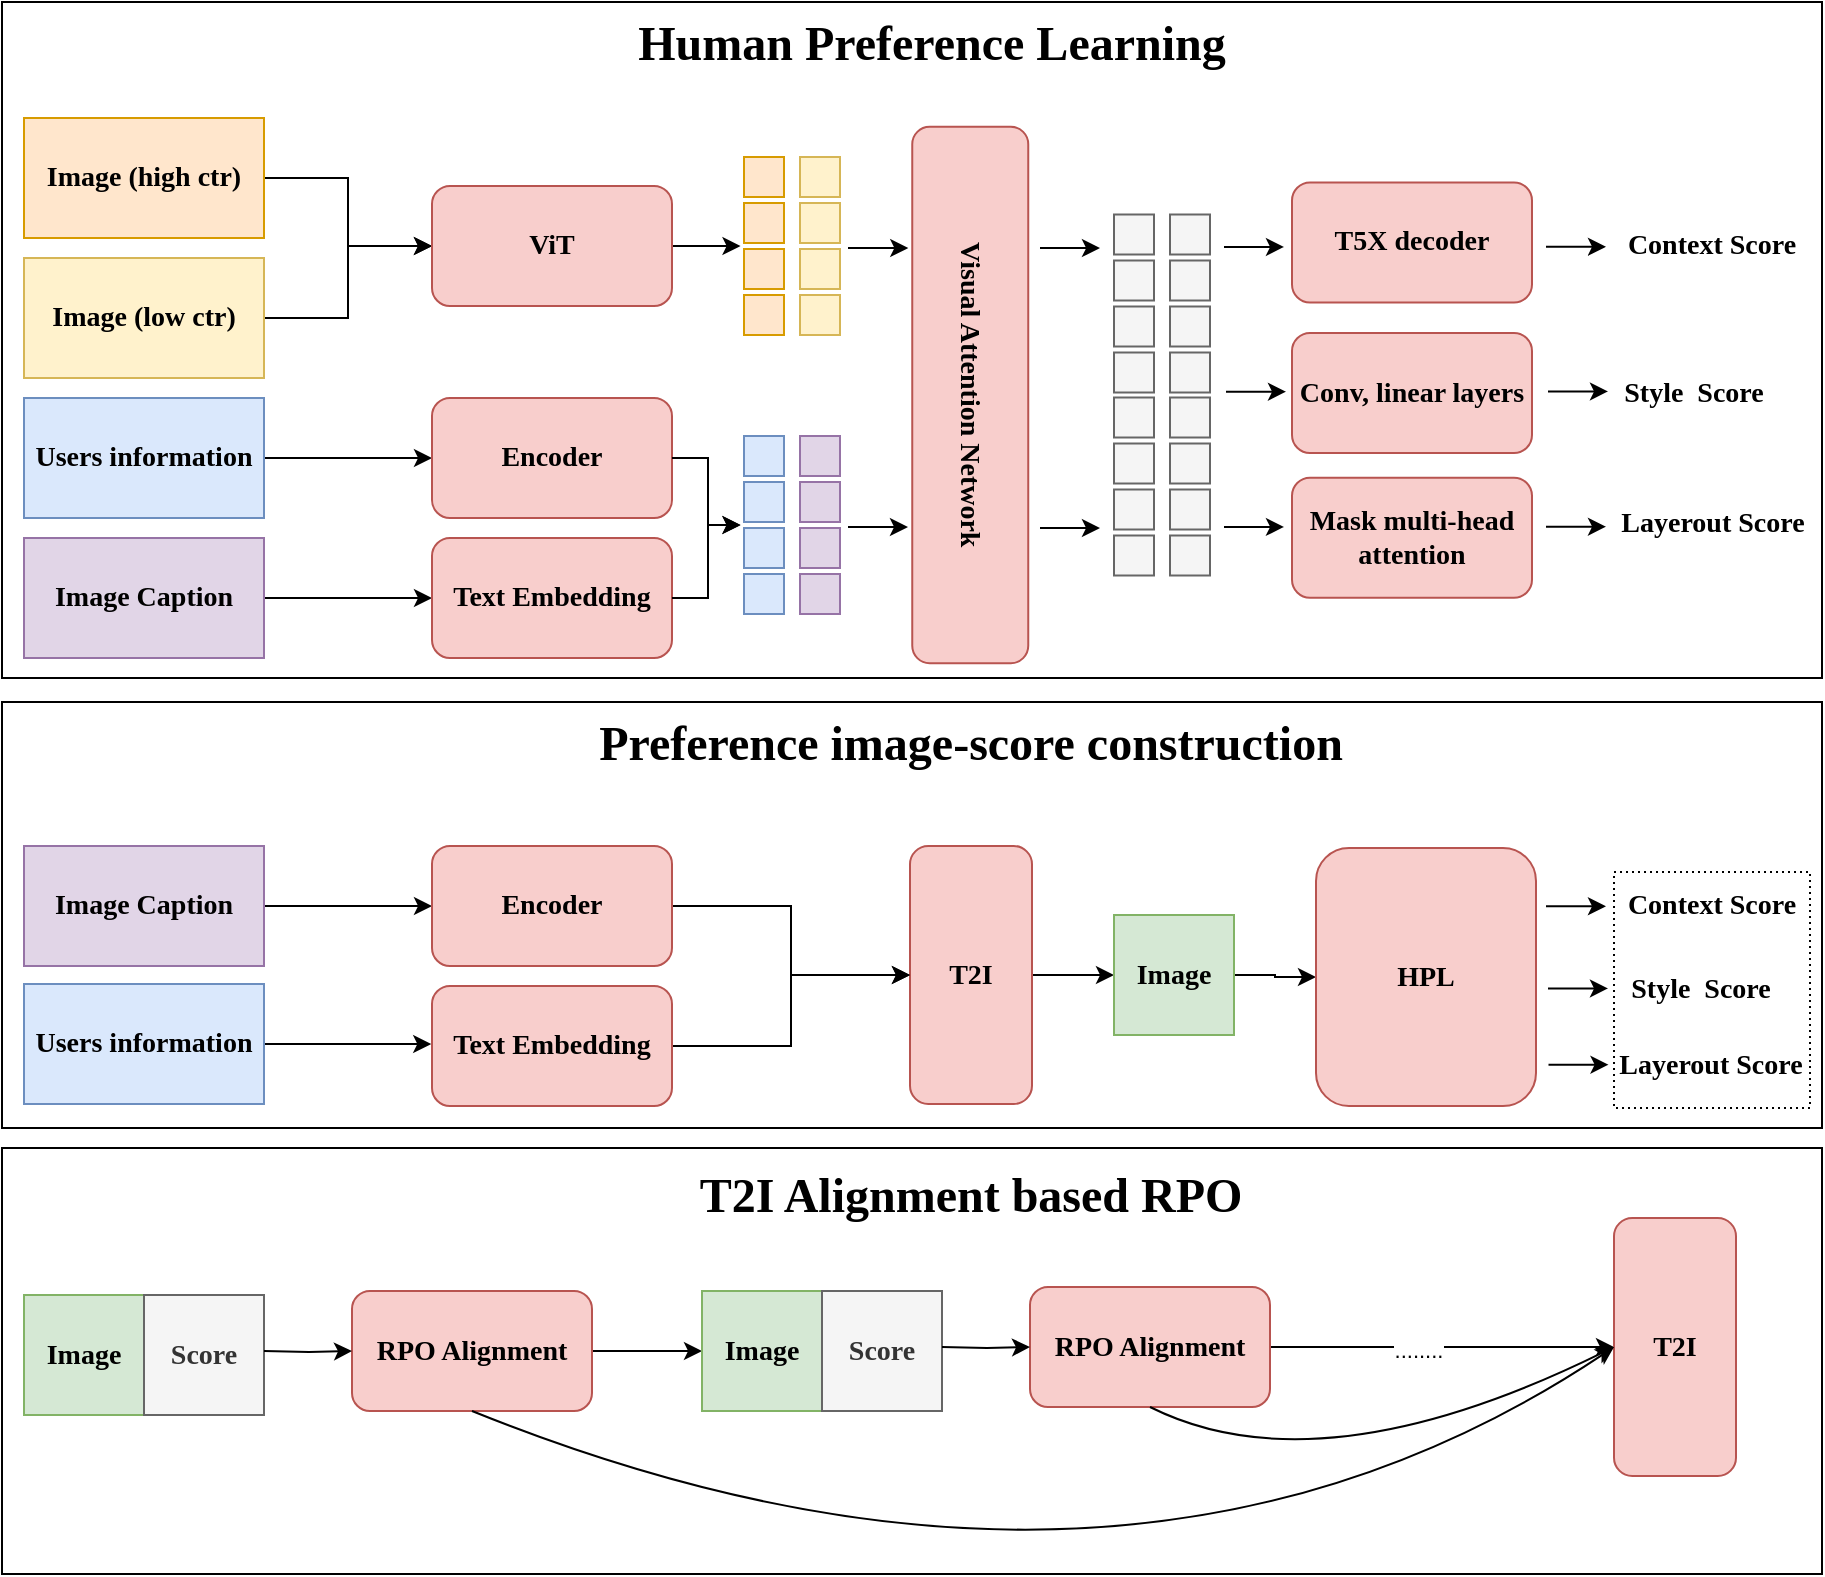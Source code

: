 <mxfile version="24.4.6" type="github">
  <diagram name="第 1 页" id="VigDZH_SlaEFcO5MSUsT">
    <mxGraphModel dx="2298" dy="916" grid="0" gridSize="10" guides="1" tooltips="1" connect="1" arrows="1" fold="1" page="0" pageScale="1" pageWidth="827" pageHeight="1169" math="0" shadow="0">
      <root>
        <mxCell id="0" />
        <mxCell id="1" parent="0" />
        <mxCell id="CV6AGfELzz5HWep0wJ_G-137" value="" style="rounded=0;whiteSpace=wrap;html=1;" vertex="1" parent="1">
          <mxGeometry x="139" y="710" width="910" height="213" as="geometry" />
        </mxCell>
        <mxCell id="CV6AGfELzz5HWep0wJ_G-124" value="" style="rounded=0;whiteSpace=wrap;html=1;" vertex="1" parent="1">
          <mxGeometry x="139" y="487" width="910" height="213" as="geometry" />
        </mxCell>
        <mxCell id="CV6AGfELzz5HWep0wJ_G-79" value="" style="rounded=0;whiteSpace=wrap;html=1;" vertex="1" parent="1">
          <mxGeometry x="139" y="137" width="910" height="338" as="geometry" />
        </mxCell>
        <mxCell id="CV6AGfELzz5HWep0wJ_G-11" style="edgeStyle=orthogonalEdgeStyle;rounded=0;orthogonalLoop=1;jettySize=auto;html=1;fontFamily=Times New Roman;fontSize=14;fontStyle=1" edge="1" parent="1" source="CV6AGfELzz5HWep0wJ_G-1" target="CV6AGfELzz5HWep0wJ_G-7">
          <mxGeometry relative="1" as="geometry" />
        </mxCell>
        <mxCell id="CV6AGfELzz5HWep0wJ_G-1" value="Image Caption" style="rounded=0;whiteSpace=wrap;html=1;fillColor=#e1d5e7;strokeColor=#9673a6;fontFamily=Times New Roman;fontSize=14;fontStyle=1" vertex="1" parent="1">
          <mxGeometry x="150" y="405" width="120" height="60" as="geometry" />
        </mxCell>
        <mxCell id="CV6AGfELzz5HWep0wJ_G-105" value="" style="rounded=0;whiteSpace=wrap;html=1;dashed=1;dashPattern=1 2;" vertex="1" parent="1">
          <mxGeometry x="945" y="572" width="98" height="118" as="geometry" />
        </mxCell>
        <mxCell id="CV6AGfELzz5HWep0wJ_G-8" style="edgeStyle=orthogonalEdgeStyle;rounded=0;orthogonalLoop=1;jettySize=auto;html=1;entryX=0;entryY=0.5;entryDx=0;entryDy=0;fontFamily=Times New Roman;fontSize=14;fontStyle=1" edge="1" parent="1" source="CV6AGfELzz5HWep0wJ_G-2" target="CV6AGfELzz5HWep0wJ_G-5">
          <mxGeometry relative="1" as="geometry" />
        </mxCell>
        <mxCell id="CV6AGfELzz5HWep0wJ_G-2" value="Image (high ctr)" style="rounded=0;whiteSpace=wrap;html=1;fillColor=#ffe6cc;strokeColor=#d79b00;fontFamily=Times New Roman;fontSize=14;fontStyle=1" vertex="1" parent="1">
          <mxGeometry x="150" y="195" width="120" height="60" as="geometry" />
        </mxCell>
        <mxCell id="CV6AGfELzz5HWep0wJ_G-9" style="edgeStyle=orthogonalEdgeStyle;rounded=0;orthogonalLoop=1;jettySize=auto;html=1;entryX=0;entryY=0.5;entryDx=0;entryDy=0;fontFamily=Times New Roman;fontSize=14;fontStyle=1" edge="1" parent="1" source="CV6AGfELzz5HWep0wJ_G-3" target="CV6AGfELzz5HWep0wJ_G-5">
          <mxGeometry relative="1" as="geometry" />
        </mxCell>
        <mxCell id="CV6AGfELzz5HWep0wJ_G-3" value="Image (low ctr)" style="rounded=0;whiteSpace=wrap;html=1;fillColor=#fff2cc;strokeColor=#d6b656;fontFamily=Times New Roman;fontSize=14;fontStyle=1" vertex="1" parent="1">
          <mxGeometry x="150" y="265" width="120" height="60" as="geometry" />
        </mxCell>
        <mxCell id="CV6AGfELzz5HWep0wJ_G-10" style="edgeStyle=orthogonalEdgeStyle;rounded=0;orthogonalLoop=1;jettySize=auto;html=1;entryX=0;entryY=0.5;entryDx=0;entryDy=0;fontFamily=Times New Roman;fontSize=14;fontStyle=1" edge="1" parent="1" source="CV6AGfELzz5HWep0wJ_G-4" target="CV6AGfELzz5HWep0wJ_G-6">
          <mxGeometry relative="1" as="geometry" />
        </mxCell>
        <mxCell id="CV6AGfELzz5HWep0wJ_G-4" value="Users information" style="rounded=0;whiteSpace=wrap;html=1;fillColor=#dae8fc;strokeColor=#6c8ebf;fontFamily=Times New Roman;fontSize=14;fontStyle=1" vertex="1" parent="1">
          <mxGeometry x="150" y="335" width="120" height="60" as="geometry" />
        </mxCell>
        <mxCell id="CV6AGfELzz5HWep0wJ_G-26" style="edgeStyle=orthogonalEdgeStyle;rounded=0;orthogonalLoop=1;jettySize=auto;html=1;fontFamily=Times New Roman;fontSize=14;fontStyle=1" edge="1" parent="1" source="CV6AGfELzz5HWep0wJ_G-5">
          <mxGeometry relative="1" as="geometry">
            <mxPoint x="508.261" y="259" as="targetPoint" />
          </mxGeometry>
        </mxCell>
        <mxCell id="CV6AGfELzz5HWep0wJ_G-5" value="ViT" style="rounded=1;whiteSpace=wrap;html=1;fillColor=#f8cecc;strokeColor=#b85450;fontFamily=Times New Roman;fontSize=14;fontStyle=1" vertex="1" parent="1">
          <mxGeometry x="354" y="229" width="120" height="60" as="geometry" />
        </mxCell>
        <mxCell id="CV6AGfELzz5HWep0wJ_G-6" value="Encoder" style="rounded=1;whiteSpace=wrap;html=1;fillColor=#f8cecc;strokeColor=#b85450;fontFamily=Times New Roman;fontSize=14;fontStyle=1" vertex="1" parent="1">
          <mxGeometry x="354" y="335" width="120" height="60" as="geometry" />
        </mxCell>
        <mxCell id="CV6AGfELzz5HWep0wJ_G-7" value="Text Embedding" style="rounded=1;whiteSpace=wrap;html=1;fillColor=#f8cecc;strokeColor=#b85450;fontFamily=Times New Roman;fontSize=14;fontStyle=1" vertex="1" parent="1">
          <mxGeometry x="354" y="405" width="120" height="60" as="geometry" />
        </mxCell>
        <mxCell id="CV6AGfELzz5HWep0wJ_G-14" value="" style="rounded=0;whiteSpace=wrap;html=1;fillColor=#ffe6cc;strokeColor=#d79b00;fontFamily=Times New Roman;fontSize=14;fontStyle=1" vertex="1" parent="1">
          <mxGeometry x="510" y="214.5" width="20" height="20" as="geometry" />
        </mxCell>
        <mxCell id="CV6AGfELzz5HWep0wJ_G-15" value="" style="rounded=0;whiteSpace=wrap;html=1;fillColor=#ffe6cc;strokeColor=#d79b00;fontFamily=Times New Roman;fontSize=14;fontStyle=1" vertex="1" parent="1">
          <mxGeometry x="510" y="237.5" width="20" height="20" as="geometry" />
        </mxCell>
        <mxCell id="CV6AGfELzz5HWep0wJ_G-16" value="" style="rounded=0;whiteSpace=wrap;html=1;fillColor=#ffe6cc;strokeColor=#d79b00;fontFamily=Times New Roman;fontSize=14;fontStyle=1" vertex="1" parent="1">
          <mxGeometry x="510" y="260.5" width="20" height="20" as="geometry" />
        </mxCell>
        <mxCell id="CV6AGfELzz5HWep0wJ_G-17" value="" style="rounded=0;whiteSpace=wrap;html=1;fillColor=#ffe6cc;strokeColor=#d79b00;fontFamily=Times New Roman;fontSize=14;fontStyle=1" vertex="1" parent="1">
          <mxGeometry x="510" y="283.5" width="20" height="20" as="geometry" />
        </mxCell>
        <mxCell id="CV6AGfELzz5HWep0wJ_G-20" value="" style="rounded=0;whiteSpace=wrap;html=1;fillColor=#fff2cc;strokeColor=#d6b656;fontFamily=Times New Roman;fontSize=14;fontStyle=1" vertex="1" parent="1">
          <mxGeometry x="538" y="214.5" width="20" height="20" as="geometry" />
        </mxCell>
        <mxCell id="CV6AGfELzz5HWep0wJ_G-21" value="" style="rounded=0;whiteSpace=wrap;html=1;fillColor=#fff2cc;strokeColor=#d6b656;fontFamily=Times New Roman;fontSize=14;fontStyle=1" vertex="1" parent="1">
          <mxGeometry x="538" y="237.5" width="20" height="20" as="geometry" />
        </mxCell>
        <mxCell id="CV6AGfELzz5HWep0wJ_G-22" value="" style="rounded=0;whiteSpace=wrap;html=1;fillColor=#fff2cc;strokeColor=#d6b656;fontFamily=Times New Roman;fontSize=14;fontStyle=1" vertex="1" parent="1">
          <mxGeometry x="538" y="260.5" width="20" height="20" as="geometry" />
        </mxCell>
        <mxCell id="CV6AGfELzz5HWep0wJ_G-23" value="" style="rounded=0;whiteSpace=wrap;html=1;fillColor=#fff2cc;strokeColor=#d6b656;fontFamily=Times New Roman;fontSize=14;fontStyle=1" vertex="1" parent="1">
          <mxGeometry x="538" y="283.5" width="20" height="20" as="geometry" />
        </mxCell>
        <mxCell id="CV6AGfELzz5HWep0wJ_G-27" value="Visual Attention Network" style="rounded=1;whiteSpace=wrap;html=1;rotation=90;fillColor=#f8cecc;strokeColor=#b85450;fontFamily=Times New Roman;fontSize=14;fontStyle=1" vertex="1" parent="1">
          <mxGeometry x="489" y="304.5" width="268.25" height="58" as="geometry" />
        </mxCell>
        <mxCell id="CV6AGfELzz5HWep0wJ_G-32" value="" style="endArrow=classic;html=1;rounded=0;entryX=0.226;entryY=1.034;entryDx=0;entryDy=0;entryPerimeter=0;fontFamily=Times New Roman;fontSize=14;fontStyle=1" edge="1" parent="1" target="CV6AGfELzz5HWep0wJ_G-27">
          <mxGeometry width="50" height="50" relative="1" as="geometry">
            <mxPoint x="562" y="260" as="sourcePoint" />
            <mxPoint x="601" y="256" as="targetPoint" />
          </mxGeometry>
        </mxCell>
        <mxCell id="CV6AGfELzz5HWep0wJ_G-37" value="" style="rounded=0;whiteSpace=wrap;html=1;fillColor=#f5f5f5;strokeColor=#666666;fontColor=#333333;fontFamily=Times New Roman;fontSize=14;fontStyle=1" vertex="1" parent="1">
          <mxGeometry x="695" y="243.25" width="20" height="20" as="geometry" />
        </mxCell>
        <mxCell id="CV6AGfELzz5HWep0wJ_G-38" value="" style="rounded=0;whiteSpace=wrap;html=1;fillColor=#f5f5f5;strokeColor=#666666;fontColor=#333333;fontFamily=Times New Roman;fontSize=14;fontStyle=1" vertex="1" parent="1">
          <mxGeometry x="695" y="266.25" width="20" height="20" as="geometry" />
        </mxCell>
        <mxCell id="CV6AGfELzz5HWep0wJ_G-39" value="" style="rounded=0;whiteSpace=wrap;html=1;fillColor=#f5f5f5;strokeColor=#666666;fontColor=#333333;fontFamily=Times New Roman;fontSize=14;fontStyle=1" vertex="1" parent="1">
          <mxGeometry x="695" y="289.25" width="20" height="20" as="geometry" />
        </mxCell>
        <mxCell id="CV6AGfELzz5HWep0wJ_G-40" value="" style="rounded=0;whiteSpace=wrap;html=1;fillColor=#f5f5f5;strokeColor=#666666;fontColor=#333333;fontFamily=Times New Roman;fontSize=14;fontStyle=1" vertex="1" parent="1">
          <mxGeometry x="695" y="312.25" width="20" height="20" as="geometry" />
        </mxCell>
        <mxCell id="CV6AGfELzz5HWep0wJ_G-41" value="" style="rounded=0;whiteSpace=wrap;html=1;fillColor=#f5f5f5;strokeColor=#666666;fontColor=#333333;fontFamily=Times New Roman;fontSize=14;fontStyle=1" vertex="1" parent="1">
          <mxGeometry x="723" y="243.25" width="20" height="20" as="geometry" />
        </mxCell>
        <mxCell id="CV6AGfELzz5HWep0wJ_G-42" value="" style="rounded=0;whiteSpace=wrap;html=1;fillColor=#f5f5f5;strokeColor=#666666;fontColor=#333333;fontFamily=Times New Roman;fontSize=14;fontStyle=1" vertex="1" parent="1">
          <mxGeometry x="723" y="266.25" width="20" height="20" as="geometry" />
        </mxCell>
        <mxCell id="CV6AGfELzz5HWep0wJ_G-43" value="" style="rounded=0;whiteSpace=wrap;html=1;fillColor=#f5f5f5;strokeColor=#666666;fontColor=#333333;fontFamily=Times New Roman;fontSize=14;fontStyle=1" vertex="1" parent="1">
          <mxGeometry x="723" y="289.25" width="20" height="20" as="geometry" />
        </mxCell>
        <mxCell id="CV6AGfELzz5HWep0wJ_G-44" value="" style="rounded=0;whiteSpace=wrap;html=1;fillColor=#f5f5f5;strokeColor=#666666;fontColor=#333333;fontFamily=Times New Roman;fontSize=14;fontStyle=1" vertex="1" parent="1">
          <mxGeometry x="723" y="312.25" width="20" height="20" as="geometry" />
        </mxCell>
        <mxCell id="CV6AGfELzz5HWep0wJ_G-45" value="" style="rounded=0;whiteSpace=wrap;html=1;fillColor=#f5f5f5;strokeColor=#666666;fontColor=#333333;fontFamily=Times New Roman;fontSize=14;fontStyle=1" vertex="1" parent="1">
          <mxGeometry x="695" y="334.75" width="20" height="20" as="geometry" />
        </mxCell>
        <mxCell id="CV6AGfELzz5HWep0wJ_G-46" value="" style="rounded=0;whiteSpace=wrap;html=1;fillColor=#f5f5f5;strokeColor=#666666;fontColor=#333333;fontFamily=Times New Roman;fontSize=14;fontStyle=1" vertex="1" parent="1">
          <mxGeometry x="695" y="357.75" width="20" height="20" as="geometry" />
        </mxCell>
        <mxCell id="CV6AGfELzz5HWep0wJ_G-47" value="" style="rounded=0;whiteSpace=wrap;html=1;fillColor=#f5f5f5;strokeColor=#666666;fontColor=#333333;fontFamily=Times New Roman;fontSize=14;fontStyle=1" vertex="1" parent="1">
          <mxGeometry x="695" y="380.75" width="20" height="20" as="geometry" />
        </mxCell>
        <mxCell id="CV6AGfELzz5HWep0wJ_G-48" value="" style="rounded=0;whiteSpace=wrap;html=1;fillColor=#f5f5f5;strokeColor=#666666;fontColor=#333333;fontFamily=Times New Roman;fontSize=14;fontStyle=1" vertex="1" parent="1">
          <mxGeometry x="695" y="403.75" width="20" height="20" as="geometry" />
        </mxCell>
        <mxCell id="CV6AGfELzz5HWep0wJ_G-49" value="" style="rounded=0;whiteSpace=wrap;html=1;fillColor=#f5f5f5;strokeColor=#666666;fontColor=#333333;fontFamily=Times New Roman;fontSize=14;fontStyle=1" vertex="1" parent="1">
          <mxGeometry x="723" y="334.75" width="20" height="20" as="geometry" />
        </mxCell>
        <mxCell id="CV6AGfELzz5HWep0wJ_G-50" value="" style="rounded=0;whiteSpace=wrap;html=1;fillColor=#f5f5f5;strokeColor=#666666;fontColor=#333333;fontFamily=Times New Roman;fontSize=14;fontStyle=1" vertex="1" parent="1">
          <mxGeometry x="723" y="357.75" width="20" height="20" as="geometry" />
        </mxCell>
        <mxCell id="CV6AGfELzz5HWep0wJ_G-51" value="" style="rounded=0;whiteSpace=wrap;html=1;fillColor=#f5f5f5;strokeColor=#666666;fontColor=#333333;fontFamily=Times New Roman;fontSize=14;fontStyle=1" vertex="1" parent="1">
          <mxGeometry x="723" y="380.75" width="20" height="20" as="geometry" />
        </mxCell>
        <mxCell id="CV6AGfELzz5HWep0wJ_G-52" value="" style="rounded=0;whiteSpace=wrap;html=1;fillColor=#f5f5f5;strokeColor=#666666;fontColor=#333333;fontFamily=Times New Roman;fontSize=14;fontStyle=1" vertex="1" parent="1">
          <mxGeometry x="723" y="403.75" width="20" height="20" as="geometry" />
        </mxCell>
        <mxCell id="CV6AGfELzz5HWep0wJ_G-53" value="" style="endArrow=classic;html=1;rounded=0;entryX=0.226;entryY=1.034;entryDx=0;entryDy=0;entryPerimeter=0;fontFamily=Times New Roman;fontSize=14;fontStyle=1" edge="1" parent="1">
          <mxGeometry width="50" height="50" relative="1" as="geometry">
            <mxPoint x="658" y="260.05" as="sourcePoint" />
            <mxPoint x="688" y="260.05" as="targetPoint" />
          </mxGeometry>
        </mxCell>
        <mxCell id="CV6AGfELzz5HWep0wJ_G-54" value="" style="endArrow=classic;html=1;rounded=0;entryX=0.226;entryY=1.034;entryDx=0;entryDy=0;entryPerimeter=0;fontFamily=Times New Roman;fontSize=14;fontStyle=1" edge="1" parent="1">
          <mxGeometry width="50" height="50" relative="1" as="geometry">
            <mxPoint x="658" y="400" as="sourcePoint" />
            <mxPoint x="688" y="400" as="targetPoint" />
          </mxGeometry>
        </mxCell>
        <mxCell id="CV6AGfELzz5HWep0wJ_G-55" value="T5X decoder" style="rounded=1;whiteSpace=wrap;html=1;fillColor=#f8cecc;strokeColor=#b85450;fontFamily=Times New Roman;fontSize=14;fontStyle=1" vertex="1" parent="1">
          <mxGeometry x="784" y="227.25" width="120" height="60" as="geometry" />
        </mxCell>
        <mxCell id="CV6AGfELzz5HWep0wJ_G-56" style="edgeStyle=orthogonalEdgeStyle;rounded=0;orthogonalLoop=1;jettySize=auto;html=1;exitX=1;exitY=0.5;exitDx=0;exitDy=0;fontFamily=Times New Roman;fontSize=14;fontStyle=1" edge="1" parent="1" source="CV6AGfELzz5HWep0wJ_G-6">
          <mxGeometry relative="1" as="geometry">
            <mxPoint x="508.261" y="398.5" as="targetPoint" />
            <mxPoint x="474" y="398.5" as="sourcePoint" />
            <Array as="points">
              <mxPoint x="492" y="365" />
              <mxPoint x="492" y="399" />
            </Array>
          </mxGeometry>
        </mxCell>
        <mxCell id="CV6AGfELzz5HWep0wJ_G-57" value="" style="rounded=0;whiteSpace=wrap;html=1;fillColor=#dae8fc;strokeColor=#6c8ebf;fontFamily=Times New Roman;fontSize=14;fontStyle=1" vertex="1" parent="1">
          <mxGeometry x="510" y="354" width="20" height="20" as="geometry" />
        </mxCell>
        <mxCell id="CV6AGfELzz5HWep0wJ_G-58" value="" style="rounded=0;whiteSpace=wrap;html=1;fillColor=#dae8fc;strokeColor=#6c8ebf;fontFamily=Times New Roman;fontSize=14;fontStyle=1" vertex="1" parent="1">
          <mxGeometry x="510" y="377" width="20" height="20" as="geometry" />
        </mxCell>
        <mxCell id="CV6AGfELzz5HWep0wJ_G-59" value="" style="rounded=0;whiteSpace=wrap;html=1;fillColor=#dae8fc;strokeColor=#6c8ebf;fontFamily=Times New Roman;fontSize=14;fontStyle=1" vertex="1" parent="1">
          <mxGeometry x="510" y="400" width="20" height="20" as="geometry" />
        </mxCell>
        <mxCell id="CV6AGfELzz5HWep0wJ_G-60" value="" style="rounded=0;whiteSpace=wrap;html=1;fillColor=#dae8fc;strokeColor=#6c8ebf;fontFamily=Times New Roman;fontSize=14;fontStyle=1" vertex="1" parent="1">
          <mxGeometry x="510" y="423" width="20" height="20" as="geometry" />
        </mxCell>
        <mxCell id="CV6AGfELzz5HWep0wJ_G-61" value="" style="rounded=0;whiteSpace=wrap;html=1;fillColor=#e1d5e7;strokeColor=#9673a6;fontFamily=Times New Roman;fontSize=14;fontStyle=1" vertex="1" parent="1">
          <mxGeometry x="538" y="354" width="20" height="20" as="geometry" />
        </mxCell>
        <mxCell id="CV6AGfELzz5HWep0wJ_G-62" value="" style="rounded=0;whiteSpace=wrap;html=1;fillColor=#e1d5e7;strokeColor=#9673a6;fontFamily=Times New Roman;fontSize=14;fontStyle=1" vertex="1" parent="1">
          <mxGeometry x="538" y="377" width="20" height="20" as="geometry" />
        </mxCell>
        <mxCell id="CV6AGfELzz5HWep0wJ_G-63" value="" style="rounded=0;whiteSpace=wrap;html=1;fillColor=#e1d5e7;strokeColor=#9673a6;fontFamily=Times New Roman;fontSize=14;fontStyle=1" vertex="1" parent="1">
          <mxGeometry x="538" y="400" width="20" height="20" as="geometry" />
        </mxCell>
        <mxCell id="CV6AGfELzz5HWep0wJ_G-64" value="" style="rounded=0;whiteSpace=wrap;html=1;fillColor=#e1d5e7;strokeColor=#9673a6;fontFamily=Times New Roman;fontSize=14;fontStyle=1" vertex="1" parent="1">
          <mxGeometry x="538" y="423" width="20" height="20" as="geometry" />
        </mxCell>
        <mxCell id="CV6AGfELzz5HWep0wJ_G-65" value="" style="endArrow=classic;html=1;rounded=0;entryX=0.226;entryY=1.034;entryDx=0;entryDy=0;entryPerimeter=0;fontFamily=Times New Roman;fontSize=14;fontStyle=1" edge="1" parent="1">
          <mxGeometry width="50" height="50" relative="1" as="geometry">
            <mxPoint x="562" y="399.5" as="sourcePoint" />
            <mxPoint x="592" y="399.5" as="targetPoint" />
          </mxGeometry>
        </mxCell>
        <mxCell id="CV6AGfELzz5HWep0wJ_G-67" style="edgeStyle=orthogonalEdgeStyle;rounded=0;orthogonalLoop=1;jettySize=auto;html=1;exitX=1;exitY=0.5;exitDx=0;exitDy=0;fontFamily=Times New Roman;fontSize=14;fontStyle=1" edge="1" parent="1" source="CV6AGfELzz5HWep0wJ_G-7">
          <mxGeometry relative="1" as="geometry">
            <mxPoint x="508.261" y="398.5" as="targetPoint" />
            <mxPoint x="474" y="365" as="sourcePoint" />
            <Array as="points">
              <mxPoint x="492" y="435" />
              <mxPoint x="492" y="398" />
            </Array>
          </mxGeometry>
        </mxCell>
        <mxCell id="CV6AGfELzz5HWep0wJ_G-68" value="Context Score" style="rounded=0;whiteSpace=wrap;html=1;strokeColor=none;fontFamily=Times New Roman;fontSize=14;fontStyle=1" vertex="1" parent="1">
          <mxGeometry x="945" y="229.25" width="98" height="60" as="geometry" />
        </mxCell>
        <mxCell id="CV6AGfELzz5HWep0wJ_G-69" value="Conv, linear layers" style="rounded=1;whiteSpace=wrap;html=1;fillColor=#f8cecc;strokeColor=#b85450;fontFamily=Times New Roman;fontSize=14;fontStyle=1" vertex="1" parent="1">
          <mxGeometry x="784" y="302.5" width="120" height="60" as="geometry" />
        </mxCell>
        <mxCell id="CV6AGfELzz5HWep0wJ_G-70" value="Style&amp;nbsp; Score" style="rounded=0;whiteSpace=wrap;html=1;strokeColor=none;fontFamily=Times New Roman;fontSize=14;fontStyle=1" vertex="1" parent="1">
          <mxGeometry x="945" y="302.5" width="80" height="60" as="geometry" />
        </mxCell>
        <mxCell id="CV6AGfELzz5HWep0wJ_G-71" value="Mask multi-head attention" style="rounded=1;whiteSpace=wrap;html=1;fillColor=#f8cecc;strokeColor=#b85450;fontFamily=Times New Roman;fontSize=14;fontStyle=1" vertex="1" parent="1">
          <mxGeometry x="784" y="374.88" width="120" height="60" as="geometry" />
        </mxCell>
        <mxCell id="CV6AGfELzz5HWep0wJ_G-72" value="Layerout Score" style="rounded=0;whiteSpace=wrap;html=1;strokeColor=none;fontFamily=Times New Roman;fontSize=14;fontStyle=1" vertex="1" parent="1">
          <mxGeometry x="945" y="369" width="99" height="57" as="geometry" />
        </mxCell>
        <mxCell id="CV6AGfELzz5HWep0wJ_G-73" value="" style="endArrow=classic;html=1;rounded=0;entryX=0.226;entryY=1.034;entryDx=0;entryDy=0;entryPerimeter=0;fontFamily=Times New Roman;fontSize=14;fontStyle=1" edge="1" parent="1">
          <mxGeometry width="50" height="50" relative="1" as="geometry">
            <mxPoint x="750" y="259.49" as="sourcePoint" />
            <mxPoint x="780" y="259.49" as="targetPoint" />
          </mxGeometry>
        </mxCell>
        <mxCell id="CV6AGfELzz5HWep0wJ_G-74" value="" style="endArrow=classic;html=1;rounded=0;entryX=0.226;entryY=1.034;entryDx=0;entryDy=0;entryPerimeter=0;fontFamily=Times New Roman;fontSize=14;fontStyle=1" edge="1" parent="1">
          <mxGeometry width="50" height="50" relative="1" as="geometry">
            <mxPoint x="750" y="399.44" as="sourcePoint" />
            <mxPoint x="780" y="399.44" as="targetPoint" />
          </mxGeometry>
        </mxCell>
        <mxCell id="CV6AGfELzz5HWep0wJ_G-75" value="" style="endArrow=classic;html=1;rounded=0;entryX=0.226;entryY=1.034;entryDx=0;entryDy=0;entryPerimeter=0;fontFamily=Times New Roman;fontSize=14;fontStyle=1" edge="1" parent="1">
          <mxGeometry width="50" height="50" relative="1" as="geometry">
            <mxPoint x="751" y="331.84" as="sourcePoint" />
            <mxPoint x="781" y="331.84" as="targetPoint" />
          </mxGeometry>
        </mxCell>
        <mxCell id="CV6AGfELzz5HWep0wJ_G-76" value="" style="endArrow=classic;html=1;rounded=0;entryX=0.226;entryY=1.034;entryDx=0;entryDy=0;entryPerimeter=0;fontFamily=Times New Roman;fontSize=14;fontStyle=1" edge="1" parent="1">
          <mxGeometry width="50" height="50" relative="1" as="geometry">
            <mxPoint x="911" y="259.38" as="sourcePoint" />
            <mxPoint x="941" y="259.38" as="targetPoint" />
          </mxGeometry>
        </mxCell>
        <mxCell id="CV6AGfELzz5HWep0wJ_G-77" value="" style="endArrow=classic;html=1;rounded=0;entryX=0.226;entryY=1.034;entryDx=0;entryDy=0;entryPerimeter=0;fontFamily=Times New Roman;fontSize=14;fontStyle=1" edge="1" parent="1">
          <mxGeometry width="50" height="50" relative="1" as="geometry">
            <mxPoint x="911" y="399.33" as="sourcePoint" />
            <mxPoint x="941" y="399.33" as="targetPoint" />
          </mxGeometry>
        </mxCell>
        <mxCell id="CV6AGfELzz5HWep0wJ_G-78" value="" style="endArrow=classic;html=1;rounded=0;entryX=0.226;entryY=1.034;entryDx=0;entryDy=0;entryPerimeter=0;fontFamily=Times New Roman;fontSize=14;fontStyle=1" edge="1" parent="1">
          <mxGeometry width="50" height="50" relative="1" as="geometry">
            <mxPoint x="912" y="331.73" as="sourcePoint" />
            <mxPoint x="942" y="331.73" as="targetPoint" />
          </mxGeometry>
        </mxCell>
        <mxCell id="CV6AGfELzz5HWep0wJ_G-80" value="&lt;font style=&quot;font-size: 24px;&quot; face=&quot;Times New Roman&quot;&gt;Human Preference Learning&lt;/font&gt;" style="text;html=1;align=center;verticalAlign=middle;whiteSpace=wrap;rounded=0;fontStyle=1" vertex="1" parent="1">
          <mxGeometry x="442" y="137" width="324" height="42.87" as="geometry" />
        </mxCell>
        <mxCell id="CV6AGfELzz5HWep0wJ_G-90" style="edgeStyle=orthogonalEdgeStyle;rounded=0;orthogonalLoop=1;jettySize=auto;html=1;entryX=0;entryY=0.5;entryDx=0;entryDy=0;" edge="1" parent="1" source="CV6AGfELzz5HWep0wJ_G-81" target="CV6AGfELzz5HWep0wJ_G-88">
          <mxGeometry relative="1" as="geometry" />
        </mxCell>
        <mxCell id="CV6AGfELzz5HWep0wJ_G-81" value="Image Caption" style="rounded=0;whiteSpace=wrap;html=1;fillColor=#e1d5e7;strokeColor=#9673a6;fontFamily=Times New Roman;fontSize=14;fontStyle=1" vertex="1" parent="1">
          <mxGeometry x="150" y="559" width="120" height="60" as="geometry" />
        </mxCell>
        <mxCell id="CV6AGfELzz5HWep0wJ_G-91" style="edgeStyle=orthogonalEdgeStyle;rounded=0;orthogonalLoop=1;jettySize=auto;html=1;" edge="1" parent="1" source="CV6AGfELzz5HWep0wJ_G-82">
          <mxGeometry relative="1" as="geometry">
            <mxPoint x="353.619" y="658" as="targetPoint" />
          </mxGeometry>
        </mxCell>
        <mxCell id="CV6AGfELzz5HWep0wJ_G-82" value="Users information" style="rounded=0;whiteSpace=wrap;html=1;fillColor=#dae8fc;strokeColor=#6c8ebf;fontFamily=Times New Roman;fontSize=14;fontStyle=1" vertex="1" parent="1">
          <mxGeometry x="150" y="628" width="120" height="60" as="geometry" />
        </mxCell>
        <mxCell id="CV6AGfELzz5HWep0wJ_G-95" style="edgeStyle=orthogonalEdgeStyle;rounded=0;orthogonalLoop=1;jettySize=auto;html=1;entryX=0;entryY=0.5;entryDx=0;entryDy=0;" edge="1" parent="1" source="CV6AGfELzz5HWep0wJ_G-83" target="CV6AGfELzz5HWep0wJ_G-94">
          <mxGeometry relative="1" as="geometry" />
        </mxCell>
        <mxCell id="CV6AGfELzz5HWep0wJ_G-83" value="T2I" style="rounded=1;whiteSpace=wrap;html=1;fillColor=#f8cecc;strokeColor=#b85450;fontFamily=Times New Roman;fontSize=14;fontStyle=1" vertex="1" parent="1">
          <mxGeometry x="593" y="559" width="61" height="129" as="geometry" />
        </mxCell>
        <mxCell id="CV6AGfELzz5HWep0wJ_G-92" style="edgeStyle=orthogonalEdgeStyle;rounded=0;orthogonalLoop=1;jettySize=auto;html=1;" edge="1" parent="1" source="CV6AGfELzz5HWep0wJ_G-88" target="CV6AGfELzz5HWep0wJ_G-83">
          <mxGeometry relative="1" as="geometry" />
        </mxCell>
        <mxCell id="CV6AGfELzz5HWep0wJ_G-88" value="Encoder" style="rounded=1;whiteSpace=wrap;html=1;fillColor=#f8cecc;strokeColor=#b85450;fontFamily=Times New Roman;fontSize=14;fontStyle=1" vertex="1" parent="1">
          <mxGeometry x="354" y="559" width="120" height="60" as="geometry" />
        </mxCell>
        <mxCell id="CV6AGfELzz5HWep0wJ_G-93" style="edgeStyle=orthogonalEdgeStyle;rounded=0;orthogonalLoop=1;jettySize=auto;html=1;" edge="1" parent="1" source="CV6AGfELzz5HWep0wJ_G-89" target="CV6AGfELzz5HWep0wJ_G-83">
          <mxGeometry relative="1" as="geometry" />
        </mxCell>
        <mxCell id="CV6AGfELzz5HWep0wJ_G-89" value="Text Embedding" style="rounded=1;whiteSpace=wrap;html=1;fillColor=#f8cecc;strokeColor=#b85450;fontFamily=Times New Roman;fontSize=14;fontStyle=1" vertex="1" parent="1">
          <mxGeometry x="354" y="629" width="120" height="60" as="geometry" />
        </mxCell>
        <mxCell id="CV6AGfELzz5HWep0wJ_G-103" style="edgeStyle=orthogonalEdgeStyle;rounded=0;orthogonalLoop=1;jettySize=auto;html=1;entryX=0;entryY=0.5;entryDx=0;entryDy=0;" edge="1" parent="1" source="CV6AGfELzz5HWep0wJ_G-94" target="CV6AGfELzz5HWep0wJ_G-96">
          <mxGeometry relative="1" as="geometry" />
        </mxCell>
        <mxCell id="CV6AGfELzz5HWep0wJ_G-94" value="&lt;font style=&quot;font-size: 14px;&quot; face=&quot;Times New Roman&quot;&gt;&lt;b&gt;Image&lt;/b&gt;&lt;/font&gt;" style="rounded=0;whiteSpace=wrap;html=1;fillColor=#d5e8d4;strokeColor=#82b366;" vertex="1" parent="1">
          <mxGeometry x="695" y="593.5" width="60" height="60" as="geometry" />
        </mxCell>
        <mxCell id="CV6AGfELzz5HWep0wJ_G-96" value="HPL" style="rounded=1;whiteSpace=wrap;html=1;fillColor=#f8cecc;strokeColor=#b85450;fontFamily=Times New Roman;fontSize=14;fontStyle=1" vertex="1" parent="1">
          <mxGeometry x="796" y="560" width="110" height="129" as="geometry" />
        </mxCell>
        <mxCell id="CV6AGfELzz5HWep0wJ_G-97" value="Context Score" style="rounded=0;whiteSpace=wrap;html=1;strokeColor=none;fontFamily=Times New Roman;fontSize=14;fontStyle=1" vertex="1" parent="1">
          <mxGeometry x="947" y="578" width="94" height="22" as="geometry" />
        </mxCell>
        <mxCell id="CV6AGfELzz5HWep0wJ_G-98" value="Style&amp;nbsp; Score" style="rounded=0;whiteSpace=wrap;html=1;strokeColor=none;fontFamily=Times New Roman;fontSize=14;fontStyle=1" vertex="1" parent="1">
          <mxGeometry x="947.75" y="616" width="81.25" height="30" as="geometry" />
        </mxCell>
        <mxCell id="CV6AGfELzz5HWep0wJ_G-99" value="Layerout Score" style="rounded=0;whiteSpace=wrap;html=1;strokeColor=none;fontFamily=Times New Roman;fontSize=14;fontStyle=1" vertex="1" parent="1">
          <mxGeometry x="946.37" y="653.5" width="95.25" height="30" as="geometry" />
        </mxCell>
        <mxCell id="CV6AGfELzz5HWep0wJ_G-100" value="" style="endArrow=classic;html=1;rounded=0;entryX=0.226;entryY=1.034;entryDx=0;entryDy=0;entryPerimeter=0;fontFamily=Times New Roman;fontSize=14;fontStyle=1" edge="1" parent="1">
          <mxGeometry width="50" height="50" relative="1" as="geometry">
            <mxPoint x="911" y="589.13" as="sourcePoint" />
            <mxPoint x="941" y="589.13" as="targetPoint" />
          </mxGeometry>
        </mxCell>
        <mxCell id="CV6AGfELzz5HWep0wJ_G-101" value="" style="endArrow=classic;html=1;rounded=0;entryX=0.226;entryY=1.034;entryDx=0;entryDy=0;entryPerimeter=0;fontFamily=Times New Roman;fontSize=14;fontStyle=1" edge="1" parent="1">
          <mxGeometry width="50" height="50" relative="1" as="geometry">
            <mxPoint x="912.25" y="668.33" as="sourcePoint" />
            <mxPoint x="942.25" y="668.33" as="targetPoint" />
          </mxGeometry>
        </mxCell>
        <mxCell id="CV6AGfELzz5HWep0wJ_G-102" value="" style="endArrow=classic;html=1;rounded=0;entryX=0.226;entryY=1.034;entryDx=0;entryDy=0;entryPerimeter=0;fontFamily=Times New Roman;fontSize=14;fontStyle=1" edge="1" parent="1">
          <mxGeometry width="50" height="50" relative="1" as="geometry">
            <mxPoint x="912" y="630.23" as="sourcePoint" />
            <mxPoint x="942" y="630.23" as="targetPoint" />
          </mxGeometry>
        </mxCell>
        <mxCell id="CV6AGfELzz5HWep0wJ_G-108" value="&lt;font style=&quot;font-size: 14px;&quot; face=&quot;Times New Roman&quot;&gt;&lt;b&gt;Image&lt;/b&gt;&lt;/font&gt;" style="rounded=0;whiteSpace=wrap;html=1;fillColor=#d5e8d4;strokeColor=#82b366;" vertex="1" parent="1">
          <mxGeometry x="150" y="783.5" width="60" height="60" as="geometry" />
        </mxCell>
        <mxCell id="CV6AGfELzz5HWep0wJ_G-109" value="&lt;font style=&quot;font-size: 14px;&quot; face=&quot;Times New Roman&quot;&gt;&lt;b&gt;Score&lt;/b&gt;&lt;/font&gt;" style="rounded=0;whiteSpace=wrap;html=1;fillColor=#f5f5f5;fontColor=#333333;strokeColor=#666666;" vertex="1" parent="1">
          <mxGeometry x="210" y="783.5" width="60" height="60" as="geometry" />
        </mxCell>
        <mxCell id="CV6AGfELzz5HWep0wJ_G-123" style="edgeStyle=orthogonalEdgeStyle;rounded=0;orthogonalLoop=1;jettySize=auto;html=1;" edge="1" parent="1" source="CV6AGfELzz5HWep0wJ_G-110">
          <mxGeometry relative="1" as="geometry">
            <mxPoint x="489" y="811.5" as="targetPoint" />
          </mxGeometry>
        </mxCell>
        <mxCell id="CV6AGfELzz5HWep0wJ_G-110" value="&lt;font style=&quot;font-size: 14px;&quot; face=&quot;Times New Roman&quot;&gt;&lt;b&gt;RPO Alignment&lt;/b&gt;&lt;/font&gt;" style="rounded=1;whiteSpace=wrap;html=1;fillColor=#f8cecc;strokeColor=#b85450;" vertex="1" parent="1">
          <mxGeometry x="314" y="781.5" width="120" height="60" as="geometry" />
        </mxCell>
        <mxCell id="CV6AGfELzz5HWep0wJ_G-121" style="edgeStyle=orthogonalEdgeStyle;rounded=0;orthogonalLoop=1;jettySize=auto;html=1;entryX=0;entryY=0.5;entryDx=0;entryDy=0;" edge="1" parent="1" target="CV6AGfELzz5HWep0wJ_G-110">
          <mxGeometry relative="1" as="geometry">
            <mxPoint x="270" y="811.5" as="sourcePoint" />
          </mxGeometry>
        </mxCell>
        <mxCell id="CV6AGfELzz5HWep0wJ_G-126" value="&lt;font style=&quot;font-size: 24px;&quot; face=&quot;Times New Roman&quot;&gt;Preference image-score construction&lt;/font&gt;" style="text;html=1;align=center;verticalAlign=middle;whiteSpace=wrap;rounded=0;fontStyle=1" vertex="1" parent="1">
          <mxGeometry x="422.63" y="487" width="401" height="42.87" as="geometry" />
        </mxCell>
        <mxCell id="CV6AGfELzz5HWep0wJ_G-127" value="&lt;font style=&quot;font-size: 14px;&quot; face=&quot;Times New Roman&quot;&gt;&lt;b&gt;Image&lt;/b&gt;&lt;/font&gt;" style="rounded=0;whiteSpace=wrap;html=1;fillColor=#d5e8d4;strokeColor=#82b366;" vertex="1" parent="1">
          <mxGeometry x="489" y="781.5" width="60" height="60" as="geometry" />
        </mxCell>
        <mxCell id="CV6AGfELzz5HWep0wJ_G-128" value="&lt;font style=&quot;font-size: 14px;&quot; face=&quot;Times New Roman&quot;&gt;&lt;b&gt;Score&lt;/b&gt;&lt;/font&gt;" style="rounded=0;whiteSpace=wrap;html=1;fillColor=#f5f5f5;fontColor=#333333;strokeColor=#666666;" vertex="1" parent="1">
          <mxGeometry x="549" y="781.5" width="60" height="60" as="geometry" />
        </mxCell>
        <mxCell id="CV6AGfELzz5HWep0wJ_G-129" style="edgeStyle=orthogonalEdgeStyle;rounded=0;orthogonalLoop=1;jettySize=auto;html=1;" edge="1" parent="1" source="CV6AGfELzz5HWep0wJ_G-130" target="CV6AGfELzz5HWep0wJ_G-132">
          <mxGeometry relative="1" as="geometry" />
        </mxCell>
        <mxCell id="CV6AGfELzz5HWep0wJ_G-135" value="........" style="edgeLabel;html=1;align=center;verticalAlign=middle;resizable=0;points=[];" vertex="1" connectable="0" parent="CV6AGfELzz5HWep0wJ_G-129">
          <mxGeometry x="-0.147" y="-1" relative="1" as="geometry">
            <mxPoint as="offset" />
          </mxGeometry>
        </mxCell>
        <mxCell id="CV6AGfELzz5HWep0wJ_G-130" value="&lt;font style=&quot;font-size: 14px;&quot; face=&quot;Times New Roman&quot;&gt;&lt;b&gt;RPO Alignment&lt;/b&gt;&lt;/font&gt;" style="rounded=1;whiteSpace=wrap;html=1;fillColor=#f8cecc;strokeColor=#b85450;" vertex="1" parent="1">
          <mxGeometry x="653" y="779.5" width="120" height="60" as="geometry" />
        </mxCell>
        <mxCell id="CV6AGfELzz5HWep0wJ_G-131" style="edgeStyle=orthogonalEdgeStyle;rounded=0;orthogonalLoop=1;jettySize=auto;html=1;entryX=0;entryY=0.5;entryDx=0;entryDy=0;" edge="1" parent="1" target="CV6AGfELzz5HWep0wJ_G-130">
          <mxGeometry relative="1" as="geometry">
            <mxPoint x="609" y="809.5" as="sourcePoint" />
          </mxGeometry>
        </mxCell>
        <mxCell id="CV6AGfELzz5HWep0wJ_G-132" value="T2I" style="rounded=1;whiteSpace=wrap;html=1;fillColor=#f8cecc;strokeColor=#b85450;fontFamily=Times New Roman;fontSize=14;fontStyle=1" vertex="1" parent="1">
          <mxGeometry x="945" y="745" width="61" height="129" as="geometry" />
        </mxCell>
        <mxCell id="CV6AGfELzz5HWep0wJ_G-134" value="" style="curved=1;endArrow=classic;html=1;rounded=0;exitX=0.5;exitY=1;exitDx=0;exitDy=0;entryX=0;entryY=0.5;entryDx=0;entryDy=0;" edge="1" parent="1" source="CV6AGfELzz5HWep0wJ_G-110" target="CV6AGfELzz5HWep0wJ_G-132">
          <mxGeometry width="50" height="50" relative="1" as="geometry">
            <mxPoint x="370" y="851" as="sourcePoint" />
            <mxPoint x="454" y="874" as="targetPoint" />
            <Array as="points">
              <mxPoint x="700" y="973" />
            </Array>
          </mxGeometry>
        </mxCell>
        <mxCell id="CV6AGfELzz5HWep0wJ_G-136" value="" style="curved=1;endArrow=classic;html=1;rounded=0;exitX=0.5;exitY=1;exitDx=0;exitDy=0;entryX=0;entryY=0.5;entryDx=0;entryDy=0;" edge="1" parent="1" source="CV6AGfELzz5HWep0wJ_G-130" target="CV6AGfELzz5HWep0wJ_G-132">
          <mxGeometry width="50" height="50" relative="1" as="geometry">
            <mxPoint x="384" y="852" as="sourcePoint" />
            <mxPoint x="955" y="820" as="targetPoint" />
            <Array as="points">
              <mxPoint x="798" y="882" />
            </Array>
          </mxGeometry>
        </mxCell>
        <mxCell id="CV6AGfELzz5HWep0wJ_G-138" value="&lt;font style=&quot;font-size: 24px;&quot; face=&quot;Times New Roman&quot;&gt;T2I Alignment based RPO&lt;/font&gt;" style="text;html=1;align=center;verticalAlign=middle;whiteSpace=wrap;rounded=0;fontStyle=1" vertex="1" parent="1">
          <mxGeometry x="422.63" y="713" width="401" height="42.87" as="geometry" />
        </mxCell>
      </root>
    </mxGraphModel>
  </diagram>
</mxfile>
